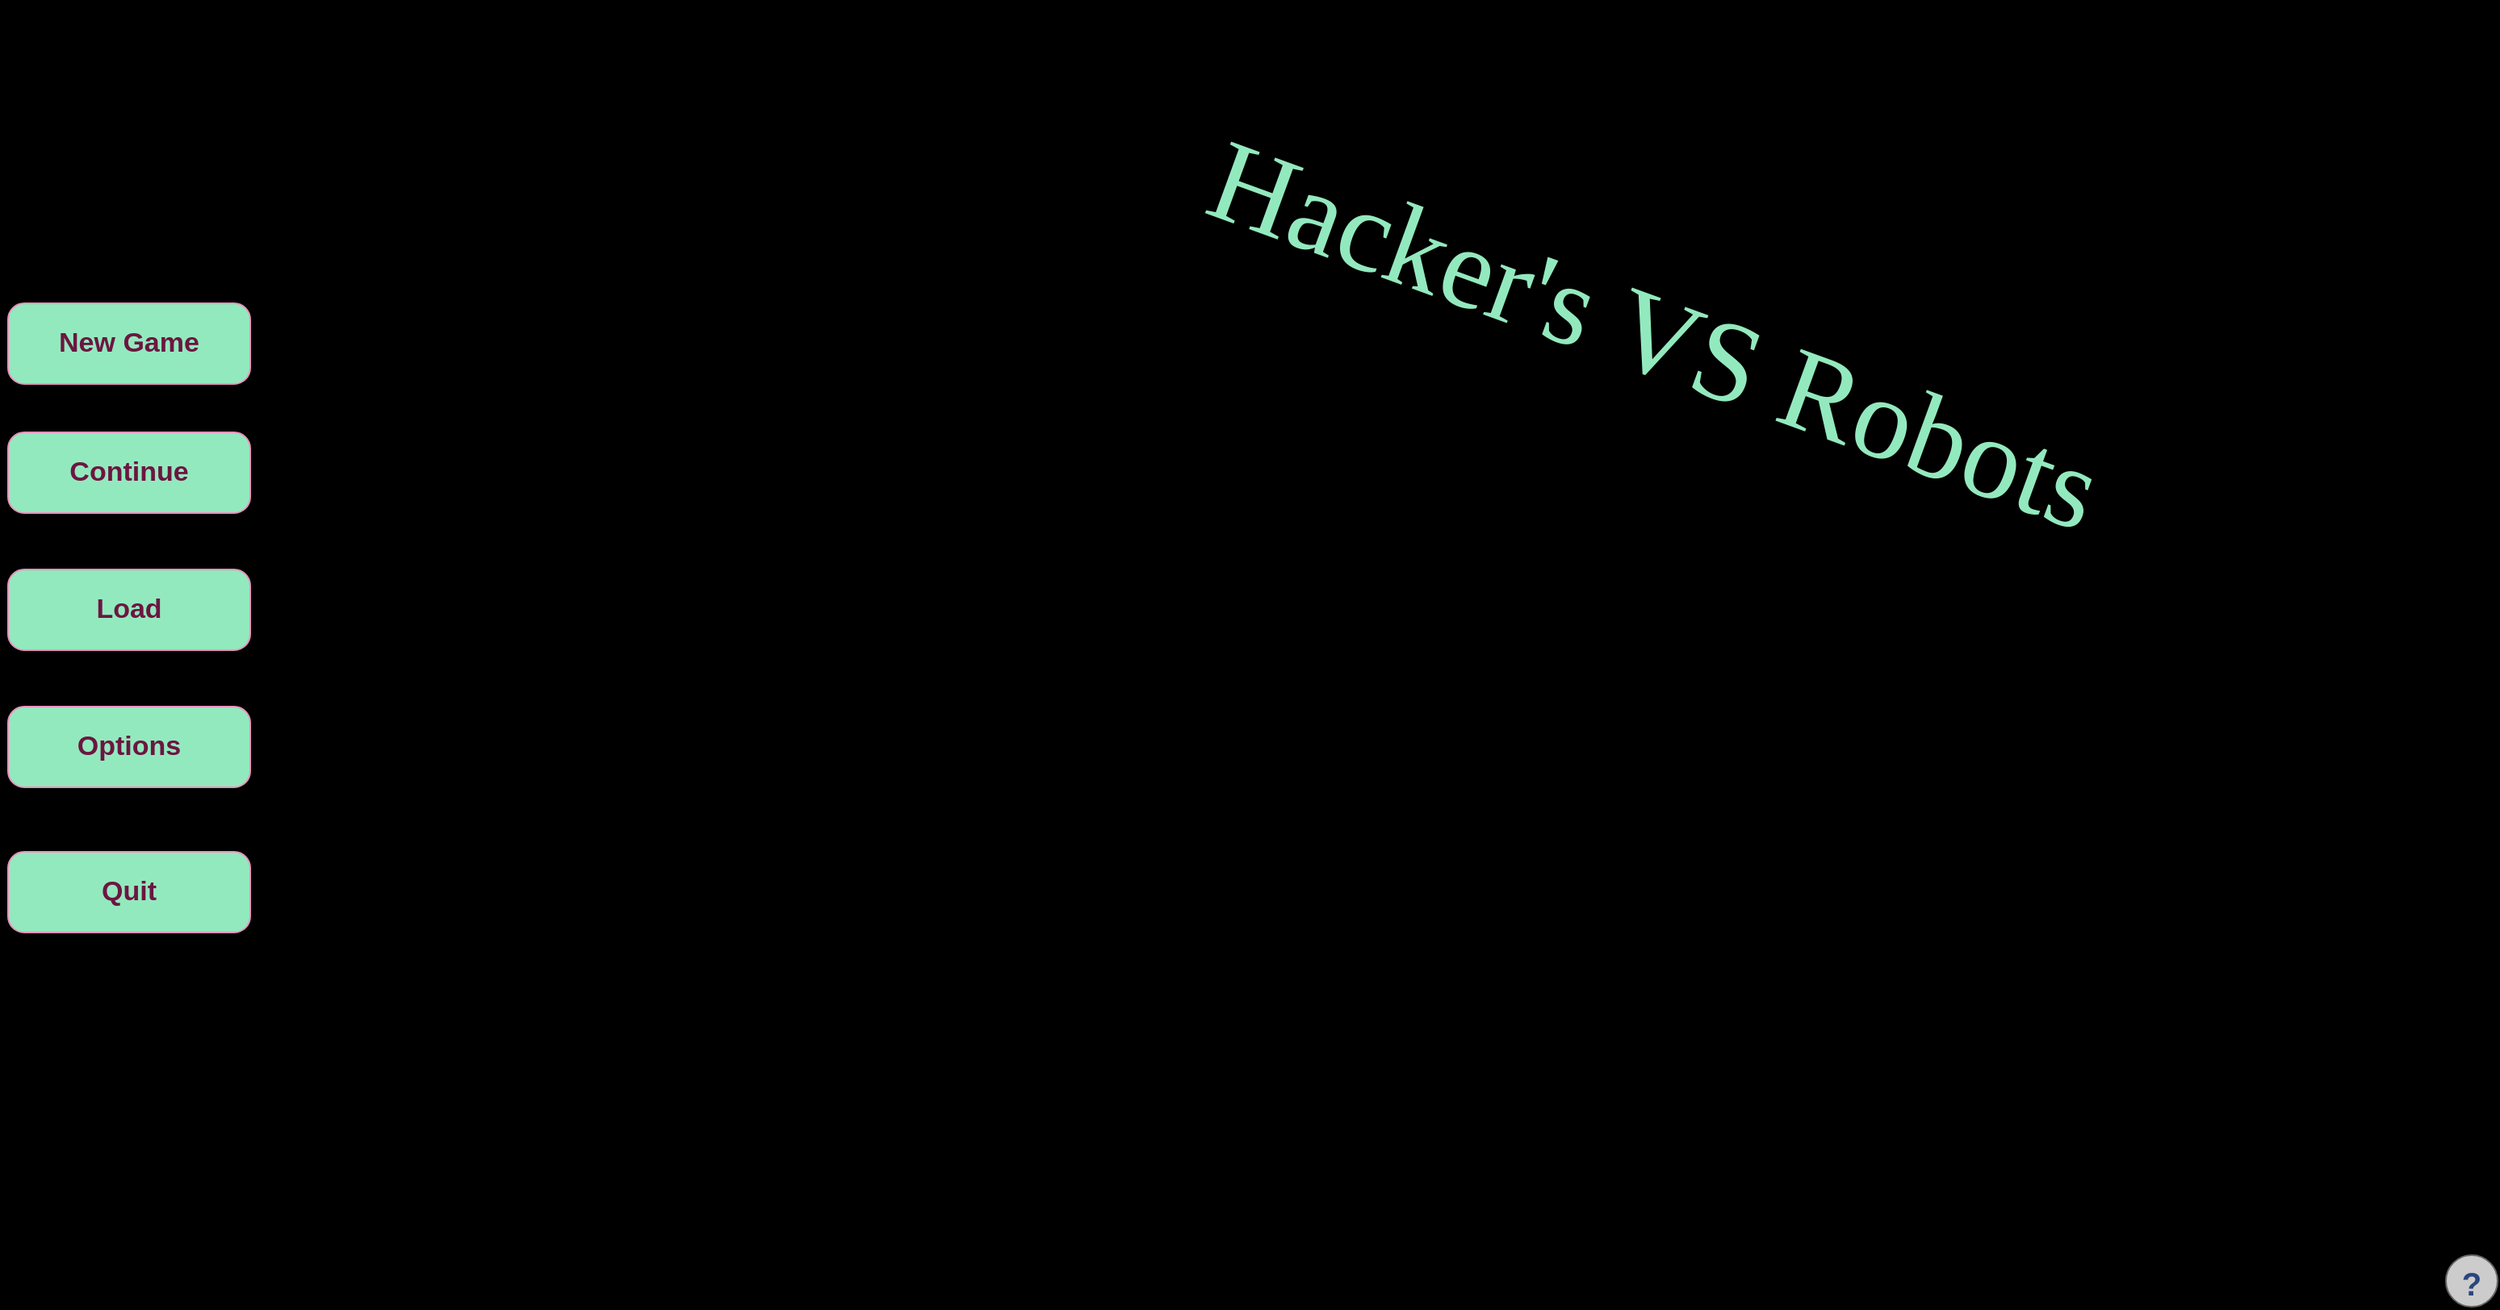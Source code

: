 <mxfile version="20.2.2" type="github" pages="4">
  <diagram id="_5GUIrbD9RQOqBY5dVK8" name="Main">
    <mxGraphModel dx="1660" dy="1273" grid="1" gridSize="10" guides="1" tooltips="1" connect="1" arrows="1" fold="1" page="1" pageScale="1" pageWidth="1600" pageHeight="900" background="#000000" math="0" shadow="0">
      <root>
        <mxCell id="0" />
        <mxCell id="1" parent="0" />
        <mxCell id="pWPn7xd0X_Gq6Vy7VP8S-2" value="&lt;font color=&quot;#6c1641&quot;&gt;Options&lt;/font&gt;" style="strokeWidth=1;shadow=0;dashed=0;align=center;html=1;shape=mxgraph.mockup.buttons.button;strokeColor=#E993BE;fontColor=#ffffff;mainText=;buttonStyle=round;fontSize=17;fontStyle=1;fillColor=#93E9BE;whiteSpace=wrap;" parent="1" vertex="1">
          <mxGeometry x="40" y="510" width="150" height="50" as="geometry" />
        </mxCell>
        <mxCell id="Ukd0ut-uW_zSZoWiR2oo-19" value="" style="verticalLabelPosition=bottom;shadow=0;dashed=0;align=center;html=1;verticalAlign=top;strokeWidth=1;shape=mxgraph.mockup.misc.help_icon;fillColor=#93E9BE;strokeColor=#93E9BE;" parent="1" vertex="1">
          <mxGeometry x="1550" y="850" width="32" height="32" as="geometry" />
        </mxCell>
        <mxCell id="Ukd0ut-uW_zSZoWiR2oo-21" value="&lt;font color=&quot;#6c1641&quot;&gt;Load&lt;/font&gt;" style="strokeWidth=1;shadow=0;dashed=0;align=center;html=1;shape=mxgraph.mockup.buttons.button;strokeColor=#E993BE;fontColor=#ffffff;mainText=;buttonStyle=round;fontSize=17;fontStyle=1;fillColor=#93E9BE;whiteSpace=wrap;" parent="1" vertex="1">
          <mxGeometry x="40" y="425" width="150" height="50" as="geometry" />
        </mxCell>
        <mxCell id="Ukd0ut-uW_zSZoWiR2oo-22" value="&lt;font color=&quot;#6c1641&quot;&gt;Continue&lt;/font&gt;" style="strokeWidth=1;shadow=1;dashed=0;align=center;html=1;shape=mxgraph.mockup.buttons.button;strokeColor=#E993BE;fontColor=#ffffff;mainText=;buttonStyle=round;fontSize=17;fontStyle=1;fillColor=#93E9BE;whiteSpace=wrap;" parent="1" vertex="1">
          <mxGeometry x="40" y="340" width="150" height="50" as="geometry" />
        </mxCell>
        <mxCell id="Ukd0ut-uW_zSZoWiR2oo-23" value="&lt;font color=&quot;#6c1641&quot;&gt;New Game&lt;/font&gt;" style="strokeWidth=1;shadow=0;dashed=0;align=center;html=1;shape=mxgraph.mockup.buttons.button;strokeColor=#E993BE;fontColor=#ffffff;mainText=;buttonStyle=round;fontSize=17;fontStyle=1;fillColor=#93E9BE;whiteSpace=wrap;" parent="1" vertex="1">
          <mxGeometry x="40" y="260" width="150" height="50" as="geometry" />
        </mxCell>
        <mxCell id="pWPn7xd0X_Gq6Vy7VP8S-1" value="&lt;font color=&quot;#6c1641&quot;&gt;Quit&lt;/font&gt;" style="strokeWidth=1;shadow=0;dashed=0;align=center;html=1;shape=mxgraph.mockup.buttons.button;strokeColor=#E993BE;fontColor=#ffffff;mainText=;buttonStyle=round;fontSize=17;fontStyle=1;fillColor=#93E9BE;whiteSpace=wrap;" parent="1" vertex="1">
          <mxGeometry x="40" y="600" width="150" height="50" as="geometry" />
        </mxCell>
        <mxCell id="2Hg5nwpN7-_w0b_izmiZ-2" value="&lt;p style=&quot;text-align: justify;&quot;&gt;&lt;span style=&quot;font-family: &amp;quot;Comic Sans MS&amp;quot;; font-size: 72px; font-style: normal; font-variant-ligatures: normal; font-variant-caps: normal; font-weight: 400; letter-spacing: normal; orphans: 2; text-align: center; text-indent: 0px; text-transform: none; widows: 2; word-spacing: 0px; -webkit-text-stroke-width: 0px; text-decoration-thickness: initial; text-decoration-style: initial; text-decoration-color: initial; float: none; display: inline !important;&quot;&gt;&lt;font color=&quot;#93e9be&quot;&gt;Hacker&#39;s VS Robots&lt;/font&gt;&lt;/span&gt;&lt;/p&gt;" style="text;html=1;strokeColor=none;fillColor=none;align=center;verticalAlign=middle;whiteSpace=wrap;rounded=0;fontFamily=Comic Sans MS;fontSize=72;rotation=20;" vertex="1" parent="1">
          <mxGeometry x="710" y="230" width="700" height="100" as="geometry" />
        </mxCell>
      </root>
    </mxGraphModel>
  </diagram>
  <diagram name="Save Menu" id="-6fZl7G_bSp2-JoxQMT1">
    <mxGraphModel dx="1660" dy="1273" grid="1" gridSize="10" guides="1" tooltips="1" connect="1" arrows="1" fold="1" page="1" pageScale="1" pageWidth="1600" pageHeight="900" background="#000000" math="0" shadow="0">
      <root>
        <mxCell id="pZLyu4WgLfXpD3YrM3kJ-0" />
        <mxCell id="pZLyu4WgLfXpD3YrM3kJ-1" parent="pZLyu4WgLfXpD3YrM3kJ-0" />
        <mxCell id="NLKX85zigD9tbJMkZwKh-14" value="" style="rounded=0;whiteSpace=wrap;html=1;shadow=1;labelBackgroundColor=none;fontFamily=Helvetica;fontSize=18;fontColor=#6C1641;strokeColor=#E993BE;fillColor=#E993BE;" vertex="1" parent="pZLyu4WgLfXpD3YrM3kJ-1">
          <mxGeometry x="315" y="220" width="1180" height="570" as="geometry" />
        </mxCell>
        <mxCell id="pZLyu4WgLfXpD3YrM3kJ-8" value="" style="verticalLabelPosition=bottom;shadow=0;dashed=0;align=center;html=1;verticalAlign=top;strokeWidth=1;shape=mxgraph.mockup.misc.help_icon;" vertex="1" parent="pZLyu4WgLfXpD3YrM3kJ-1">
          <mxGeometry x="1550" y="850" width="32" height="32" as="geometry" />
        </mxCell>
        <mxCell id="iyWq-yLDI4LIlccW6otH-0" value="&lt;p style=&quot;text-align: justify;&quot;&gt;&lt;span style=&quot;font-family: &amp;quot;Comic Sans MS&amp;quot;; font-size: 72px; font-style: normal; font-variant-ligatures: normal; font-variant-caps: normal; font-weight: 400; letter-spacing: normal; orphans: 2; text-align: center; text-indent: 0px; text-transform: none; widows: 2; word-spacing: 0px; -webkit-text-stroke-width: 0px; text-decoration-thickness: initial; text-decoration-style: initial; text-decoration-color: initial; float: none; display: inline !important;&quot;&gt;&lt;font color=&quot;#93e9be&quot;&gt;Hacker&#39;s VS Robots&lt;/font&gt;&lt;/span&gt;&lt;/p&gt;" style="text;html=1;strokeColor=none;fillColor=none;align=center;verticalAlign=middle;whiteSpace=wrap;rounded=0;fontFamily=Comic Sans MS;fontSize=72;rotation=0;" vertex="1" parent="pZLyu4WgLfXpD3YrM3kJ-1">
          <mxGeometry x="450" y="50" width="700" height="130" as="geometry" />
        </mxCell>
        <mxCell id="3XIuEJSzGwiu4e4q1zF5-0" value="&lt;font color=&quot;#6c1641&quot;&gt;Options&lt;/font&gt;" style="strokeWidth=1;shadow=0;dashed=0;align=center;html=1;shape=mxgraph.mockup.buttons.button;strokeColor=#E993BE;fontColor=#ffffff;mainText=;buttonStyle=round;fontSize=17;fontStyle=1;fillColor=#93E9BE;whiteSpace=wrap;" vertex="1" parent="pZLyu4WgLfXpD3YrM3kJ-1">
          <mxGeometry x="40" y="505" width="150" height="50" as="geometry" />
        </mxCell>
        <mxCell id="3XIuEJSzGwiu4e4q1zF5-1" value="&lt;font color=&quot;#6c1641&quot;&gt;Load&lt;/font&gt;" style="strokeWidth=1;shadow=0;dashed=0;align=center;html=1;shape=mxgraph.mockup.buttons.button;strokeColor=#E993BE;fontColor=#ffffff;mainText=;buttonStyle=round;fontSize=17;fontStyle=1;fillColor=#93E9BE;whiteSpace=wrap;" vertex="1" parent="pZLyu4WgLfXpD3YrM3kJ-1">
          <mxGeometry x="40" y="420" width="150" height="50" as="geometry" />
        </mxCell>
        <mxCell id="3XIuEJSzGwiu4e4q1zF5-2" value="&lt;font color=&quot;#6c1641&quot;&gt;Continue&lt;/font&gt;" style="strokeWidth=1;shadow=1;dashed=0;align=center;html=1;shape=mxgraph.mockup.buttons.button;strokeColor=#E993BE;fontColor=#ffffff;mainText=;buttonStyle=round;fontSize=17;fontStyle=1;fillColor=#93E9BE;whiteSpace=wrap;" vertex="1" parent="pZLyu4WgLfXpD3YrM3kJ-1">
          <mxGeometry x="40" y="335" width="150" height="50" as="geometry" />
        </mxCell>
        <mxCell id="3XIuEJSzGwiu4e4q1zF5-3" value="&lt;font color=&quot;#6c1641&quot;&gt;New Game&lt;/font&gt;" style="strokeWidth=1;shadow=0;dashed=0;align=center;html=1;shape=mxgraph.mockup.buttons.button;strokeColor=#E993BE;fontColor=#ffffff;mainText=;buttonStyle=round;fontSize=17;fontStyle=1;fillColor=#93E9BE;whiteSpace=wrap;" vertex="1" parent="pZLyu4WgLfXpD3YrM3kJ-1">
          <mxGeometry x="40" y="255" width="150" height="50" as="geometry" />
        </mxCell>
        <mxCell id="3XIuEJSzGwiu4e4q1zF5-4" value="&lt;font color=&quot;#6c1641&quot;&gt;Quit&lt;/font&gt;" style="strokeWidth=1;shadow=0;dashed=0;align=center;html=1;shape=mxgraph.mockup.buttons.button;strokeColor=#E993BE;fontColor=#ffffff;mainText=;buttonStyle=round;fontSize=17;fontStyle=1;fillColor=#93E9BE;whiteSpace=wrap;" vertex="1" parent="pZLyu4WgLfXpD3YrM3kJ-1">
          <mxGeometry x="40" y="595" width="150" height="50" as="geometry" />
        </mxCell>
        <mxCell id="NLKX85zigD9tbJMkZwKh-1" value="&lt;&lt; Prev 1 2 3 4 5 6 7 8 9 10 Next &gt;&gt;" style="strokeWidth=1;shadow=0;dashed=0;align=center;html=1;shape=mxgraph.mockup.navigation.pagination;linkText=;fontSize=17;fontColor=#0000ff;fontStyle=4;labelBackgroundColor=none;fontFamily=Comic Sans MS;fillColor=#93E9BE;" vertex="1" parent="pZLyu4WgLfXpD3YrM3kJ-1">
          <mxGeometry x="730" y="800" width="350" height="30" as="geometry" />
        </mxCell>
        <mxCell id="NLKX85zigD9tbJMkZwKh-3" value="" style="whiteSpace=wrap;html=1;aspect=fixed;shadow=0;labelBackgroundColor=none;fontFamily=Comic Sans MS;fontSize=72;fontColor=#6C1641;strokeColor=#93E9BE;fillColor=#93E9BE;" vertex="1" parent="pZLyu4WgLfXpD3YrM3kJ-1">
          <mxGeometry x="385" y="255" width="200" height="200" as="geometry" />
        </mxCell>
        <mxCell id="NLKX85zigD9tbJMkZwKh-4" value="" style="whiteSpace=wrap;html=1;aspect=fixed;shadow=0;labelBackgroundColor=none;fontFamily=Comic Sans MS;fontSize=72;fontColor=#6C1641;strokeColor=#93E9BE;fillColor=#93E9BE;" vertex="1" parent="pZLyu4WgLfXpD3YrM3kJ-1">
          <mxGeometry x="665" y="255" width="200" height="200" as="geometry" />
        </mxCell>
        <mxCell id="NLKX85zigD9tbJMkZwKh-5" value="" style="whiteSpace=wrap;html=1;aspect=fixed;shadow=0;labelBackgroundColor=none;fontFamily=Comic Sans MS;fontSize=72;fontColor=#6C1641;strokeColor=#93E9BE;fillColor=#93E9BE;" vertex="1" parent="pZLyu4WgLfXpD3YrM3kJ-1">
          <mxGeometry x="945" y="255" width="200" height="200" as="geometry" />
        </mxCell>
        <mxCell id="NLKX85zigD9tbJMkZwKh-6" value="" style="whiteSpace=wrap;html=1;aspect=fixed;shadow=0;labelBackgroundColor=none;fontFamily=Comic Sans MS;fontSize=72;fontColor=#6C1641;strokeColor=#93E9BE;fillColor=#93E9BE;" vertex="1" parent="pZLyu4WgLfXpD3YrM3kJ-1">
          <mxGeometry x="1225" y="255" width="200" height="200" as="geometry" />
        </mxCell>
        <mxCell id="NLKX85zigD9tbJMkZwKh-7" value="" style="whiteSpace=wrap;html=1;aspect=fixed;shadow=0;labelBackgroundColor=none;fontFamily=Comic Sans MS;fontSize=72;fontColor=#6C1641;strokeColor=#93E9BE;fillColor=#93E9BE;" vertex="1" parent="pZLyu4WgLfXpD3YrM3kJ-1">
          <mxGeometry x="385" y="540" width="200" height="200" as="geometry" />
        </mxCell>
        <mxCell id="NLKX85zigD9tbJMkZwKh-8" value="" style="whiteSpace=wrap;html=1;aspect=fixed;shadow=0;labelBackgroundColor=none;fontFamily=Comic Sans MS;fontSize=72;fontColor=#6C1641;strokeColor=#93E9BE;fillColor=#93E9BE;" vertex="1" parent="pZLyu4WgLfXpD3YrM3kJ-1">
          <mxGeometry x="665" y="540" width="200" height="200" as="geometry" />
        </mxCell>
        <mxCell id="NLKX85zigD9tbJMkZwKh-9" value="" style="whiteSpace=wrap;html=1;aspect=fixed;shadow=0;labelBackgroundColor=none;fontFamily=Comic Sans MS;fontSize=72;fontColor=#6C1641;strokeColor=#93E9BE;fillColor=#93E9BE;" vertex="1" parent="pZLyu4WgLfXpD3YrM3kJ-1">
          <mxGeometry x="945" y="540" width="200" height="200" as="geometry" />
        </mxCell>
        <mxCell id="NLKX85zigD9tbJMkZwKh-10" value="" style="whiteSpace=wrap;html=1;aspect=fixed;shadow=0;labelBackgroundColor=none;fontFamily=Comic Sans MS;fontSize=72;fontColor=#6C1641;strokeColor=#93E9BE;fillColor=#93E9BE;" vertex="1" parent="pZLyu4WgLfXpD3YrM3kJ-1">
          <mxGeometry x="1225" y="540" width="200" height="200" as="geometry" />
        </mxCell>
        <mxCell id="NLKX85zigD9tbJMkZwKh-12" value="Save 1" style="text;html=1;strokeColor=none;fillColor=none;align=center;verticalAlign=middle;whiteSpace=wrap;rounded=0;shadow=0;labelBackgroundColor=none;fontFamily=Helvetica;fontSize=18;fontColor=#6C1641;rotation=0;" vertex="1" parent="pZLyu4WgLfXpD3YrM3kJ-1">
          <mxGeometry x="385" y="455" width="200" height="30" as="geometry" />
        </mxCell>
        <mxCell id="NLKX85zigD9tbJMkZwKh-15" value="Save 2" style="text;html=1;strokeColor=none;fillColor=none;align=center;verticalAlign=middle;whiteSpace=wrap;rounded=0;shadow=0;labelBackgroundColor=none;fontFamily=Helvetica;fontSize=18;fontColor=#6C1641;rotation=0;" vertex="1" parent="pZLyu4WgLfXpD3YrM3kJ-1">
          <mxGeometry x="665" y="455" width="200" height="30" as="geometry" />
        </mxCell>
        <mxCell id="NLKX85zigD9tbJMkZwKh-16" value="Save 3" style="text;html=1;strokeColor=none;fillColor=none;align=center;verticalAlign=middle;whiteSpace=wrap;rounded=0;shadow=0;labelBackgroundColor=none;fontFamily=Helvetica;fontSize=18;fontColor=#6C1641;rotation=0;" vertex="1" parent="pZLyu4WgLfXpD3YrM3kJ-1">
          <mxGeometry x="945" y="455" width="200" height="30" as="geometry" />
        </mxCell>
        <mxCell id="NLKX85zigD9tbJMkZwKh-17" value="Save 4" style="text;html=1;strokeColor=none;fillColor=none;align=center;verticalAlign=middle;whiteSpace=wrap;rounded=0;shadow=0;labelBackgroundColor=none;fontFamily=Helvetica;fontSize=18;fontColor=#6C1641;rotation=0;" vertex="1" parent="pZLyu4WgLfXpD3YrM3kJ-1">
          <mxGeometry x="1225" y="455" width="200" height="30" as="geometry" />
        </mxCell>
        <mxCell id="NLKX85zigD9tbJMkZwKh-18" value="Save 5" style="text;html=1;strokeColor=none;fillColor=none;align=center;verticalAlign=middle;whiteSpace=wrap;rounded=0;shadow=0;labelBackgroundColor=none;fontFamily=Helvetica;fontSize=18;fontColor=#6C1641;rotation=0;" vertex="1" parent="pZLyu4WgLfXpD3YrM3kJ-1">
          <mxGeometry x="385" y="740" width="200" height="30" as="geometry" />
        </mxCell>
        <mxCell id="NLKX85zigD9tbJMkZwKh-19" value="Save 6" style="text;html=1;strokeColor=none;fillColor=none;align=center;verticalAlign=middle;whiteSpace=wrap;rounded=0;shadow=0;labelBackgroundColor=none;fontFamily=Helvetica;fontSize=18;fontColor=#6C1641;rotation=0;" vertex="1" parent="pZLyu4WgLfXpD3YrM3kJ-1">
          <mxGeometry x="665" y="740" width="200" height="30" as="geometry" />
        </mxCell>
        <mxCell id="NLKX85zigD9tbJMkZwKh-20" value="Save 7" style="text;html=1;strokeColor=none;fillColor=none;align=center;verticalAlign=middle;whiteSpace=wrap;rounded=0;shadow=0;labelBackgroundColor=none;fontFamily=Helvetica;fontSize=18;fontColor=#6C1641;rotation=0;" vertex="1" parent="pZLyu4WgLfXpD3YrM3kJ-1">
          <mxGeometry x="945" y="740" width="200" height="30" as="geometry" />
        </mxCell>
        <mxCell id="NLKX85zigD9tbJMkZwKh-21" value="Save 8" style="text;html=1;strokeColor=none;fillColor=none;align=center;verticalAlign=middle;whiteSpace=wrap;rounded=0;shadow=0;labelBackgroundColor=none;fontFamily=Helvetica;fontSize=18;fontColor=#6C1641;rotation=0;" vertex="1" parent="pZLyu4WgLfXpD3YrM3kJ-1">
          <mxGeometry x="1225" y="740" width="200" height="30" as="geometry" />
        </mxCell>
        <mxCell id="My66uc1DW6E4YSwtCsGp-0" value="" style="rounded=0;whiteSpace=wrap;html=1;shadow=1;labelBackgroundColor=none;fontFamily=Helvetica;fontSize=24;fontColor=#6C1641;strokeColor=#E993BE;fillColor=#E993BE;" vertex="1" parent="pZLyu4WgLfXpD3YrM3kJ-1">
          <mxGeometry x="315" y="790" width="375" height="60" as="geometry" />
        </mxCell>
        <mxCell id="My66uc1DW6E4YSwtCsGp-2" value="&lt;font color=&quot;#6c1641&quot;&gt;Delete&lt;/font&gt;" style="strokeWidth=1;shadow=0;dashed=0;align=center;html=1;shape=mxgraph.mockup.buttons.button;strokeColor=#E993BE;fontColor=#ffffff;mainText=;buttonStyle=round;fontSize=17;fontStyle=1;fillColor=#93E9BE;whiteSpace=wrap;" vertex="1" parent="pZLyu4WgLfXpD3YrM3kJ-1">
          <mxGeometry x="340" y="795" width="150" height="50" as="geometry" />
        </mxCell>
        <mxCell id="My66uc1DW6E4YSwtCsGp-3" value="&lt;font color=&quot;#6c1641&quot;&gt;Copy&lt;/font&gt;" style="strokeWidth=1;shadow=0;dashed=0;align=center;html=1;shape=mxgraph.mockup.buttons.button;strokeColor=#E993BE;fontColor=#ffffff;mainText=;buttonStyle=round;fontSize=17;fontStyle=1;fillColor=#93E9BE;whiteSpace=wrap;" vertex="1" parent="pZLyu4WgLfXpD3YrM3kJ-1">
          <mxGeometry x="515" y="795" width="150" height="50" as="geometry" />
        </mxCell>
      </root>
    </mxGraphModel>
  </diagram>
  <diagram name="Options Menu" id="BjaFdvrozqveuFBgUKbV">
    <mxGraphModel dx="1660" dy="1273" grid="1" gridSize="10" guides="1" tooltips="1" connect="1" arrows="1" fold="1" page="1" pageScale="1" pageWidth="1600" pageHeight="900" background="#000000" math="0" shadow="0">
      <root>
        <mxCell id="weFvLTDNCtRDwKqFHZ_--0" />
        <mxCell id="weFvLTDNCtRDwKqFHZ_--1" parent="weFvLTDNCtRDwKqFHZ_--0" />
        <mxCell id="e3ejR1NpNuGaqlFhVMkJ-0" value="" style="rounded=0;whiteSpace=wrap;html=1;shadow=0;labelBackgroundColor=none;fontFamily=Helvetica;fontSize=18;fontColor=#6C1641;strokeColor=#93E9BE;fillColor=#E993BE;" vertex="1" parent="weFvLTDNCtRDwKqFHZ_--1">
          <mxGeometry x="565" y="220" width="470" height="570" as="geometry" />
        </mxCell>
        <mxCell id="weFvLTDNCtRDwKqFHZ_--3" value="1920 x 1080" style="strokeWidth=1;shadow=0;dashed=0;align=center;html=1;shape=mxgraph.mockup.forms.comboBox;strokeColor=#999999;fillColor=#ddeeff;align=left;fillColor2=#aaddff;mainText=;fontColor=#666666;fontSize=17;spacingLeft=3;" parent="weFvLTDNCtRDwKqFHZ_--1" vertex="1">
          <mxGeometry x="745" y="290" width="150" height="30" as="geometry" />
        </mxCell>
        <mxCell id="weFvLTDNCtRDwKqFHZ_--4" value="" style="verticalLabelPosition=bottom;shadow=0;dashed=0;align=center;html=1;verticalAlign=top;strokeWidth=1;shape=mxgraph.mockup.forms.horSlider;strokeColor=#999999;sliderStyle=basic;sliderPos=48.815;handleStyle=circle;fillColor2=#ddeeff;" parent="weFvLTDNCtRDwKqFHZ_--1" vertex="1">
          <mxGeometry x="745" y="360" width="150" height="30" as="geometry" />
        </mxCell>
        <mxCell id="weFvLTDNCtRDwKqFHZ_--5" value="" style="verticalLabelPosition=bottom;shadow=0;dashed=0;align=center;html=1;verticalAlign=top;strokeWidth=1;shape=mxgraph.mockup.misc.volumeSlider;barPos=100;fillColor=#cccccc;strokeColor=#999999;fillColor2=#ddeeff;" parent="weFvLTDNCtRDwKqFHZ_--1" vertex="1">
          <mxGeometry x="745" y="470" width="250" height="30" as="geometry" />
        </mxCell>
        <mxCell id="weFvLTDNCtRDwKqFHZ_--6" value="" style="verticalLabelPosition=bottom;shadow=0;dashed=0;align=center;html=1;verticalAlign=top;strokeWidth=1;shape=mxgraph.mockup.misc.volumeSlider;barPos=80;fillColor=#cccccc;strokeColor=#999999;fillColor2=#ddeeff;" parent="weFvLTDNCtRDwKqFHZ_--1" vertex="1">
          <mxGeometry x="745" y="580" width="250" height="30" as="geometry" />
        </mxCell>
        <mxCell id="weFvLTDNCtRDwKqFHZ_--7" value="" style="verticalLabelPosition=bottom;shadow=0;dashed=0;align=center;html=1;verticalAlign=top;strokeWidth=1;shape=mxgraph.mockup.misc.volumeSlider;barPos=80;fillColor=#cccccc;strokeColor=#999999;fillColor2=#ddeeff;" parent="weFvLTDNCtRDwKqFHZ_--1" vertex="1">
          <mxGeometry x="745" y="520" width="250" height="30" as="geometry" />
        </mxCell>
        <mxCell id="weFvLTDNCtRDwKqFHZ_--8" value="" style="verticalLabelPosition=bottom;shadow=0;dashed=0;align=center;html=1;verticalAlign=top;strokeWidth=1;shape=mxgraph.mockup.misc.help_icon;" parent="weFvLTDNCtRDwKqFHZ_--1" vertex="1">
          <mxGeometry x="1550" y="850" width="32" height="32" as="geometry" />
        </mxCell>
        <mxCell id="eJMIrAFKfJ9ilbDn59ZZ-0" value="&lt;font color=&quot;#6c1641&quot;&gt;Options&lt;/font&gt;" style="strokeWidth=1;shadow=0;dashed=0;align=center;html=1;shape=mxgraph.mockup.buttons.button;strokeColor=#E993BE;fontColor=#ffffff;mainText=;buttonStyle=round;fontSize=17;fontStyle=1;fillColor=#93E9BE;whiteSpace=wrap;" vertex="1" parent="weFvLTDNCtRDwKqFHZ_--1">
          <mxGeometry x="40" y="505" width="150" height="50" as="geometry" />
        </mxCell>
        <mxCell id="eJMIrAFKfJ9ilbDn59ZZ-1" value="&lt;font color=&quot;#6c1641&quot;&gt;Load&lt;/font&gt;" style="strokeWidth=1;shadow=0;dashed=0;align=center;html=1;shape=mxgraph.mockup.buttons.button;strokeColor=#E993BE;fontColor=#ffffff;mainText=;buttonStyle=round;fontSize=17;fontStyle=1;fillColor=#93E9BE;whiteSpace=wrap;" vertex="1" parent="weFvLTDNCtRDwKqFHZ_--1">
          <mxGeometry x="40" y="420" width="150" height="50" as="geometry" />
        </mxCell>
        <mxCell id="eJMIrAFKfJ9ilbDn59ZZ-2" value="&lt;font color=&quot;#6c1641&quot;&gt;Continue&lt;/font&gt;" style="strokeWidth=1;shadow=1;dashed=0;align=center;html=1;shape=mxgraph.mockup.buttons.button;strokeColor=#E993BE;fontColor=#ffffff;mainText=;buttonStyle=round;fontSize=17;fontStyle=1;fillColor=#93E9BE;whiteSpace=wrap;" vertex="1" parent="weFvLTDNCtRDwKqFHZ_--1">
          <mxGeometry x="40" y="335" width="150" height="50" as="geometry" />
        </mxCell>
        <mxCell id="eJMIrAFKfJ9ilbDn59ZZ-3" value="&lt;font color=&quot;#6c1641&quot;&gt;New Game&lt;/font&gt;" style="strokeWidth=1;shadow=0;dashed=0;align=center;html=1;shape=mxgraph.mockup.buttons.button;strokeColor=#E993BE;fontColor=#ffffff;mainText=;buttonStyle=round;fontSize=17;fontStyle=1;fillColor=#93E9BE;whiteSpace=wrap;" vertex="1" parent="weFvLTDNCtRDwKqFHZ_--1">
          <mxGeometry x="40" y="255" width="150" height="50" as="geometry" />
        </mxCell>
        <mxCell id="eJMIrAFKfJ9ilbDn59ZZ-4" value="&lt;font color=&quot;#6c1641&quot;&gt;Quit&lt;/font&gt;" style="strokeWidth=1;shadow=0;dashed=0;align=center;html=1;shape=mxgraph.mockup.buttons.button;strokeColor=#E993BE;fontColor=#ffffff;mainText=;buttonStyle=round;fontSize=17;fontStyle=1;fillColor=#93E9BE;whiteSpace=wrap;" vertex="1" parent="weFvLTDNCtRDwKqFHZ_--1">
          <mxGeometry x="40" y="595" width="150" height="50" as="geometry" />
        </mxCell>
        <mxCell id="lxSrj0zrnHl9sAGerkR9-1" value="&lt;font color=&quot;#6c1641&quot;&gt;Credits&lt;br&gt;&lt;/font&gt;" style="strokeWidth=1;shadow=0;dashed=0;align=center;html=1;shape=mxgraph.mockup.buttons.button;strokeColor=#E993BE;fontColor=#ffffff;mainText=;buttonStyle=round;fontSize=17;fontStyle=1;fillColor=#93E9BE;whiteSpace=wrap;" vertex="1" parent="weFvLTDNCtRDwKqFHZ_--1">
          <mxGeometry x="813" y="700" width="150" height="50" as="geometry" />
        </mxCell>
        <mxCell id="lxSrj0zrnHl9sAGerkR9-2" value="&lt;font color=&quot;#6c1641&quot;&gt;Developer Contact&lt;br&gt;&lt;/font&gt;" style="strokeWidth=1;shadow=0;dashed=0;align=center;html=1;shape=mxgraph.mockup.buttons.button;strokeColor=#E993BE;fontColor=#ffffff;mainText=;buttonStyle=round;fontSize=17;fontStyle=1;fillColor=#93E9BE;whiteSpace=wrap;" vertex="1" parent="weFvLTDNCtRDwKqFHZ_--1">
          <mxGeometry x="638" y="700" width="150" height="50" as="geometry" />
        </mxCell>
        <mxCell id="anmwjJJ5CzoavzydheT0-0" value="&lt;p style=&quot;text-align: justify;&quot;&gt;&lt;span style=&quot;font-family: &amp;quot;Comic Sans MS&amp;quot;; font-size: 72px; font-style: normal; font-variant-ligatures: normal; font-variant-caps: normal; font-weight: 400; letter-spacing: normal; orphans: 2; text-align: center; text-indent: 0px; text-transform: none; widows: 2; word-spacing: 0px; -webkit-text-stroke-width: 0px; text-decoration-thickness: initial; text-decoration-style: initial; text-decoration-color: initial; float: none; display: inline !important;&quot;&gt;&lt;font color=&quot;#93e9be&quot;&gt;Hacker&#39;s VS Robots&lt;/font&gt;&lt;/span&gt;&lt;/p&gt;" style="text;html=1;strokeColor=none;fillColor=none;align=center;verticalAlign=middle;whiteSpace=wrap;rounded=0;fontFamily=Comic Sans MS;fontSize=72;rotation=0;" vertex="1" parent="weFvLTDNCtRDwKqFHZ_--1">
          <mxGeometry x="450" y="50" width="700" height="130" as="geometry" />
        </mxCell>
        <mxCell id="e3ejR1NpNuGaqlFhVMkJ-1" value="Resolution" style="text;html=1;strokeColor=none;fillColor=none;align=center;verticalAlign=middle;whiteSpace=wrap;rounded=0;shadow=0;labelBackgroundColor=none;fontFamily=Helvetica;fontSize=18;fontColor=#6C1641;" vertex="1" parent="weFvLTDNCtRDwKqFHZ_--1">
          <mxGeometry x="585" y="290" width="140" height="30" as="geometry" />
        </mxCell>
        <mxCell id="e3ejR1NpNuGaqlFhVMkJ-3" value="Gamma" style="text;html=1;strokeColor=none;fillColor=none;align=center;verticalAlign=middle;whiteSpace=wrap;rounded=0;shadow=0;labelBackgroundColor=none;fontFamily=Helvetica;fontSize=18;fontColor=#6C1641;" vertex="1" parent="weFvLTDNCtRDwKqFHZ_--1">
          <mxGeometry x="585" y="360" width="140" height="30" as="geometry" />
        </mxCell>
        <mxCell id="e3ejR1NpNuGaqlFhVMkJ-4" value="Master" style="text;html=1;strokeColor=none;fillColor=none;align=center;verticalAlign=middle;whiteSpace=wrap;rounded=0;shadow=0;labelBackgroundColor=none;fontFamily=Helvetica;fontSize=18;fontColor=#6C1641;" vertex="1" parent="weFvLTDNCtRDwKqFHZ_--1">
          <mxGeometry x="585" y="470" width="140" height="30" as="geometry" />
        </mxCell>
        <mxCell id="e3ejR1NpNuGaqlFhVMkJ-5" value="&lt;font style=&quot;font-size: 24px;&quot;&gt;Volume&lt;/font&gt;" style="text;html=1;strokeColor=none;fillColor=none;align=center;verticalAlign=middle;whiteSpace=wrap;rounded=0;shadow=0;labelBackgroundColor=none;fontFamily=Helvetica;fontSize=18;fontColor=#6C1641;" vertex="1" parent="weFvLTDNCtRDwKqFHZ_--1">
          <mxGeometry x="750" y="420" width="140" height="30" as="geometry" />
        </mxCell>
        <mxCell id="e3ejR1NpNuGaqlFhVMkJ-6" value="Music" style="text;html=1;strokeColor=none;fillColor=none;align=center;verticalAlign=middle;whiteSpace=wrap;rounded=0;shadow=0;labelBackgroundColor=none;fontFamily=Helvetica;fontSize=18;fontColor=#6C1641;" vertex="1" parent="weFvLTDNCtRDwKqFHZ_--1">
          <mxGeometry x="585" y="520" width="140" height="30" as="geometry" />
        </mxCell>
        <mxCell id="e3ejR1NpNuGaqlFhVMkJ-7" value="Sound Effects" style="text;html=1;strokeColor=none;fillColor=none;align=center;verticalAlign=middle;whiteSpace=wrap;rounded=0;shadow=0;labelBackgroundColor=none;fontFamily=Helvetica;fontSize=18;fontColor=#6C1641;" vertex="1" parent="weFvLTDNCtRDwKqFHZ_--1">
          <mxGeometry x="585" y="580" width="140" height="30" as="geometry" />
        </mxCell>
      </root>
    </mxGraphModel>
  </diagram>
  <diagram name="New Game" id="NEAzSvd_VhyssyVXWwWS">
    <mxGraphModel dx="1660" dy="1273" grid="1" gridSize="10" guides="1" tooltips="1" connect="1" arrows="1" fold="1" page="1" pageScale="1" pageWidth="1600" pageHeight="900" background="#000000" math="0" shadow="0">
      <root>
        <mxCell id="WDlT2bcxv0zylc2aZcua-0" />
        <mxCell id="WDlT2bcxv0zylc2aZcua-1" parent="WDlT2bcxv0zylc2aZcua-0" />
        <mxCell id="nAMrrN2Bgr7PFIL2lF7Q-1" value="" style="rounded=0;whiteSpace=wrap;html=1;shadow=0;labelBackgroundColor=none;fontFamily=Helvetica;fontSize=24;fontColor=#6C1641;strokeColor=#93E9BE;fillColor=#E993BE;" vertex="1" parent="WDlT2bcxv0zylc2aZcua-1">
          <mxGeometry x="240" y="235" width="290" height="155" as="geometry" />
        </mxCell>
        <mxCell id="WDlT2bcxv0zylc2aZcua-8" value="" style="verticalLabelPosition=bottom;shadow=0;dashed=0;align=center;html=1;verticalAlign=top;strokeWidth=1;shape=mxgraph.mockup.misc.help_icon;" vertex="1" parent="WDlT2bcxv0zylc2aZcua-1">
          <mxGeometry x="1550" y="850" width="32" height="32" as="geometry" />
        </mxCell>
        <mxCell id="7zktFs8ASU3R_U80i4Fg-0" value="&lt;font color=&quot;#6c1641&quot;&gt;Options&lt;/font&gt;" style="strokeWidth=1;shadow=0;dashed=0;align=center;html=1;shape=mxgraph.mockup.buttons.button;strokeColor=#E993BE;fontColor=#ffffff;mainText=;buttonStyle=round;fontSize=17;fontStyle=1;fillColor=#93E9BE;whiteSpace=wrap;" vertex="1" parent="WDlT2bcxv0zylc2aZcua-1">
          <mxGeometry x="40" y="505" width="150" height="50" as="geometry" />
        </mxCell>
        <mxCell id="7zktFs8ASU3R_U80i4Fg-1" value="&lt;font color=&quot;#6c1641&quot;&gt;Load&lt;/font&gt;" style="strokeWidth=1;shadow=0;dashed=0;align=center;html=1;shape=mxgraph.mockup.buttons.button;strokeColor=#E993BE;fontColor=#ffffff;mainText=;buttonStyle=round;fontSize=17;fontStyle=1;fillColor=#93E9BE;whiteSpace=wrap;" vertex="1" parent="WDlT2bcxv0zylc2aZcua-1">
          <mxGeometry x="40" y="420" width="150" height="50" as="geometry" />
        </mxCell>
        <mxCell id="7zktFs8ASU3R_U80i4Fg-2" value="&lt;font color=&quot;#6c1641&quot;&gt;Continue&lt;/font&gt;" style="strokeWidth=1;shadow=1;dashed=0;align=center;html=1;shape=mxgraph.mockup.buttons.button;strokeColor=#E993BE;fontColor=#ffffff;mainText=;buttonStyle=round;fontSize=17;fontStyle=1;fillColor=#93E9BE;whiteSpace=wrap;" vertex="1" parent="WDlT2bcxv0zylc2aZcua-1">
          <mxGeometry x="40" y="335" width="150" height="50" as="geometry" />
        </mxCell>
        <mxCell id="7zktFs8ASU3R_U80i4Fg-3" value="&lt;font color=&quot;#6c1641&quot;&gt;New Game&lt;/font&gt;" style="strokeWidth=1;shadow=0;dashed=0;align=center;html=1;shape=mxgraph.mockup.buttons.button;strokeColor=#E993BE;fontColor=#ffffff;mainText=;buttonStyle=round;fontSize=17;fontStyle=1;fillColor=#93E9BE;whiteSpace=wrap;" vertex="1" parent="WDlT2bcxv0zylc2aZcua-1">
          <mxGeometry x="40" y="255" width="150" height="50" as="geometry" />
        </mxCell>
        <mxCell id="7zktFs8ASU3R_U80i4Fg-4" value="&lt;font color=&quot;#6c1641&quot;&gt;Quit&lt;/font&gt;" style="strokeWidth=1;shadow=0;dashed=0;align=center;html=1;shape=mxgraph.mockup.buttons.button;strokeColor=#E993BE;fontColor=#ffffff;mainText=;buttonStyle=round;fontSize=17;fontStyle=1;fillColor=#93E9BE;whiteSpace=wrap;" vertex="1" parent="WDlT2bcxv0zylc2aZcua-1">
          <mxGeometry x="40" y="595" width="150" height="50" as="geometry" />
        </mxCell>
        <mxCell id="F7lOpCa6n99dUwBeOvew-0" value="&lt;p style=&quot;text-align: justify;&quot;&gt;&lt;span style=&quot;font-family: &amp;quot;Comic Sans MS&amp;quot;; font-size: 72px; font-style: normal; font-variant-ligatures: normal; font-variant-caps: normal; font-weight: 400; letter-spacing: normal; orphans: 2; text-align: center; text-indent: 0px; text-transform: none; widows: 2; word-spacing: 0px; -webkit-text-stroke-width: 0px; text-decoration-thickness: initial; text-decoration-style: initial; text-decoration-color: initial; float: none; display: inline !important;&quot;&gt;&lt;font color=&quot;#93e9be&quot;&gt;Hacker&#39;s VS Robots&lt;/font&gt;&lt;/span&gt;&lt;/p&gt;" style="text;html=1;strokeColor=none;fillColor=none;align=center;verticalAlign=middle;whiteSpace=wrap;rounded=0;fontFamily=Comic Sans MS;fontSize=72;rotation=0;" vertex="1" parent="WDlT2bcxv0zylc2aZcua-1">
          <mxGeometry x="450" y="50" width="700" height="130" as="geometry" />
        </mxCell>
        <mxCell id="nAMrrN2Bgr7PFIL2lF7Q-0" value="Name:" style="strokeWidth=1;shadow=0;dashed=0;align=center;html=1;shape=mxgraph.mockup.text.textBox;fontColor=#666666;align=left;fontSize=17;spacingLeft=4;spacingTop=-3;strokeColor=#666666;mainText=;labelBackgroundColor=none;fontFamily=Helvetica;fillColor=#93E9BE;" vertex="1" parent="WDlT2bcxv0zylc2aZcua-1">
          <mxGeometry x="240" y="280" width="290" height="30" as="geometry" />
        </mxCell>
        <mxCell id="nAMrrN2Bgr7PFIL2lF7Q-2" value="New Character Name" style="text;html=1;strokeColor=none;fillColor=none;align=center;verticalAlign=middle;whiteSpace=wrap;rounded=0;shadow=0;labelBackgroundColor=none;fontFamily=Helvetica;fontSize=24;fontColor=#6C1641;" vertex="1" parent="WDlT2bcxv0zylc2aZcua-1">
          <mxGeometry x="240" y="250" width="290" height="30" as="geometry" />
        </mxCell>
        <mxCell id="nAMrrN2Bgr7PFIL2lF7Q-4" value="&lt;font color=&quot;#6c1641&quot;&gt;Play&lt;/font&gt;" style="strokeWidth=1;shadow=0;dashed=0;align=center;html=1;shape=mxgraph.mockup.buttons.button;strokeColor=#E993BE;fontColor=#ffffff;mainText=;buttonStyle=round;fontSize=17;fontStyle=1;fillColor=#93E9BE;whiteSpace=wrap;" vertex="1" parent="WDlT2bcxv0zylc2aZcua-1">
          <mxGeometry x="310" y="320" width="150" height="50" as="geometry" />
        </mxCell>
      </root>
    </mxGraphModel>
  </diagram>
</mxfile>
